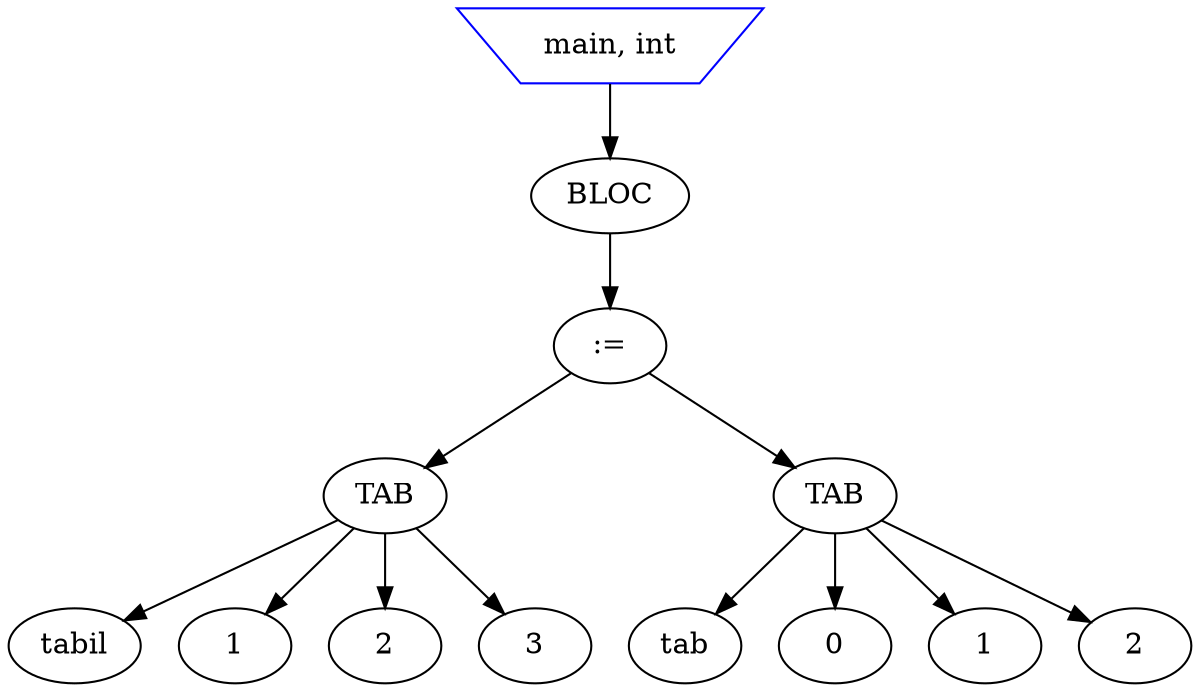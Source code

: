 digraph AST {
  n0 [label="main, int", shape=invtrapezium, color=blue];
  n1 [label="BLOC", shape=ellipse];
  n0 -> n1;
  n2 [label=":=", shape=ellipse];
  n1 -> n2;
  n3 [label="TAB", shape=ellipse];
  n2 -> n3;
  n4 [label="tabil", shape=ellipse];
  n3 -> n4;
  n5 [label="1", shape=ellipse];
  n3 -> n5;
  n6 [label="2", shape=ellipse];
  n3 -> n6;
  n7 [label="3", shape=ellipse];
  n3 -> n7;
  n8 [label="TAB", shape=ellipse];
  n2 -> n8;
  n9 [label="tab", shape=ellipse];
  n8 -> n9;
  n10 [label="0", shape=ellipse];
  n8 -> n10;
  n11 [label="1", shape=ellipse];
  n8 -> n11;
  n12 [label="2", shape=ellipse];
  n8 -> n12;
}
